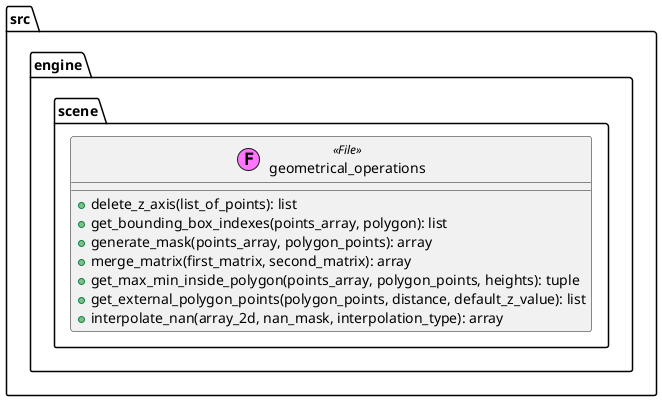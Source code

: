 @startuml
!$file = "(F,#ff75ff) File"
class src.engine.scene.geometrical_operations <<$file>>{
    + delete_z_axis(list_of_points): list
    + get_bounding_box_indexes(points_array, polygon): list
    + generate_mask(points_array, polygon_points): array
    + merge_matrix(first_matrix, second_matrix): array
    + get_max_min_inside_polygon(points_array, polygon_points, heights): tuple
    + get_external_polygon_points(polygon_points, distance, default_z_value): list
    + interpolate_nan(array_2d, nan_mask, interpolation_type): array
}

@enduml
